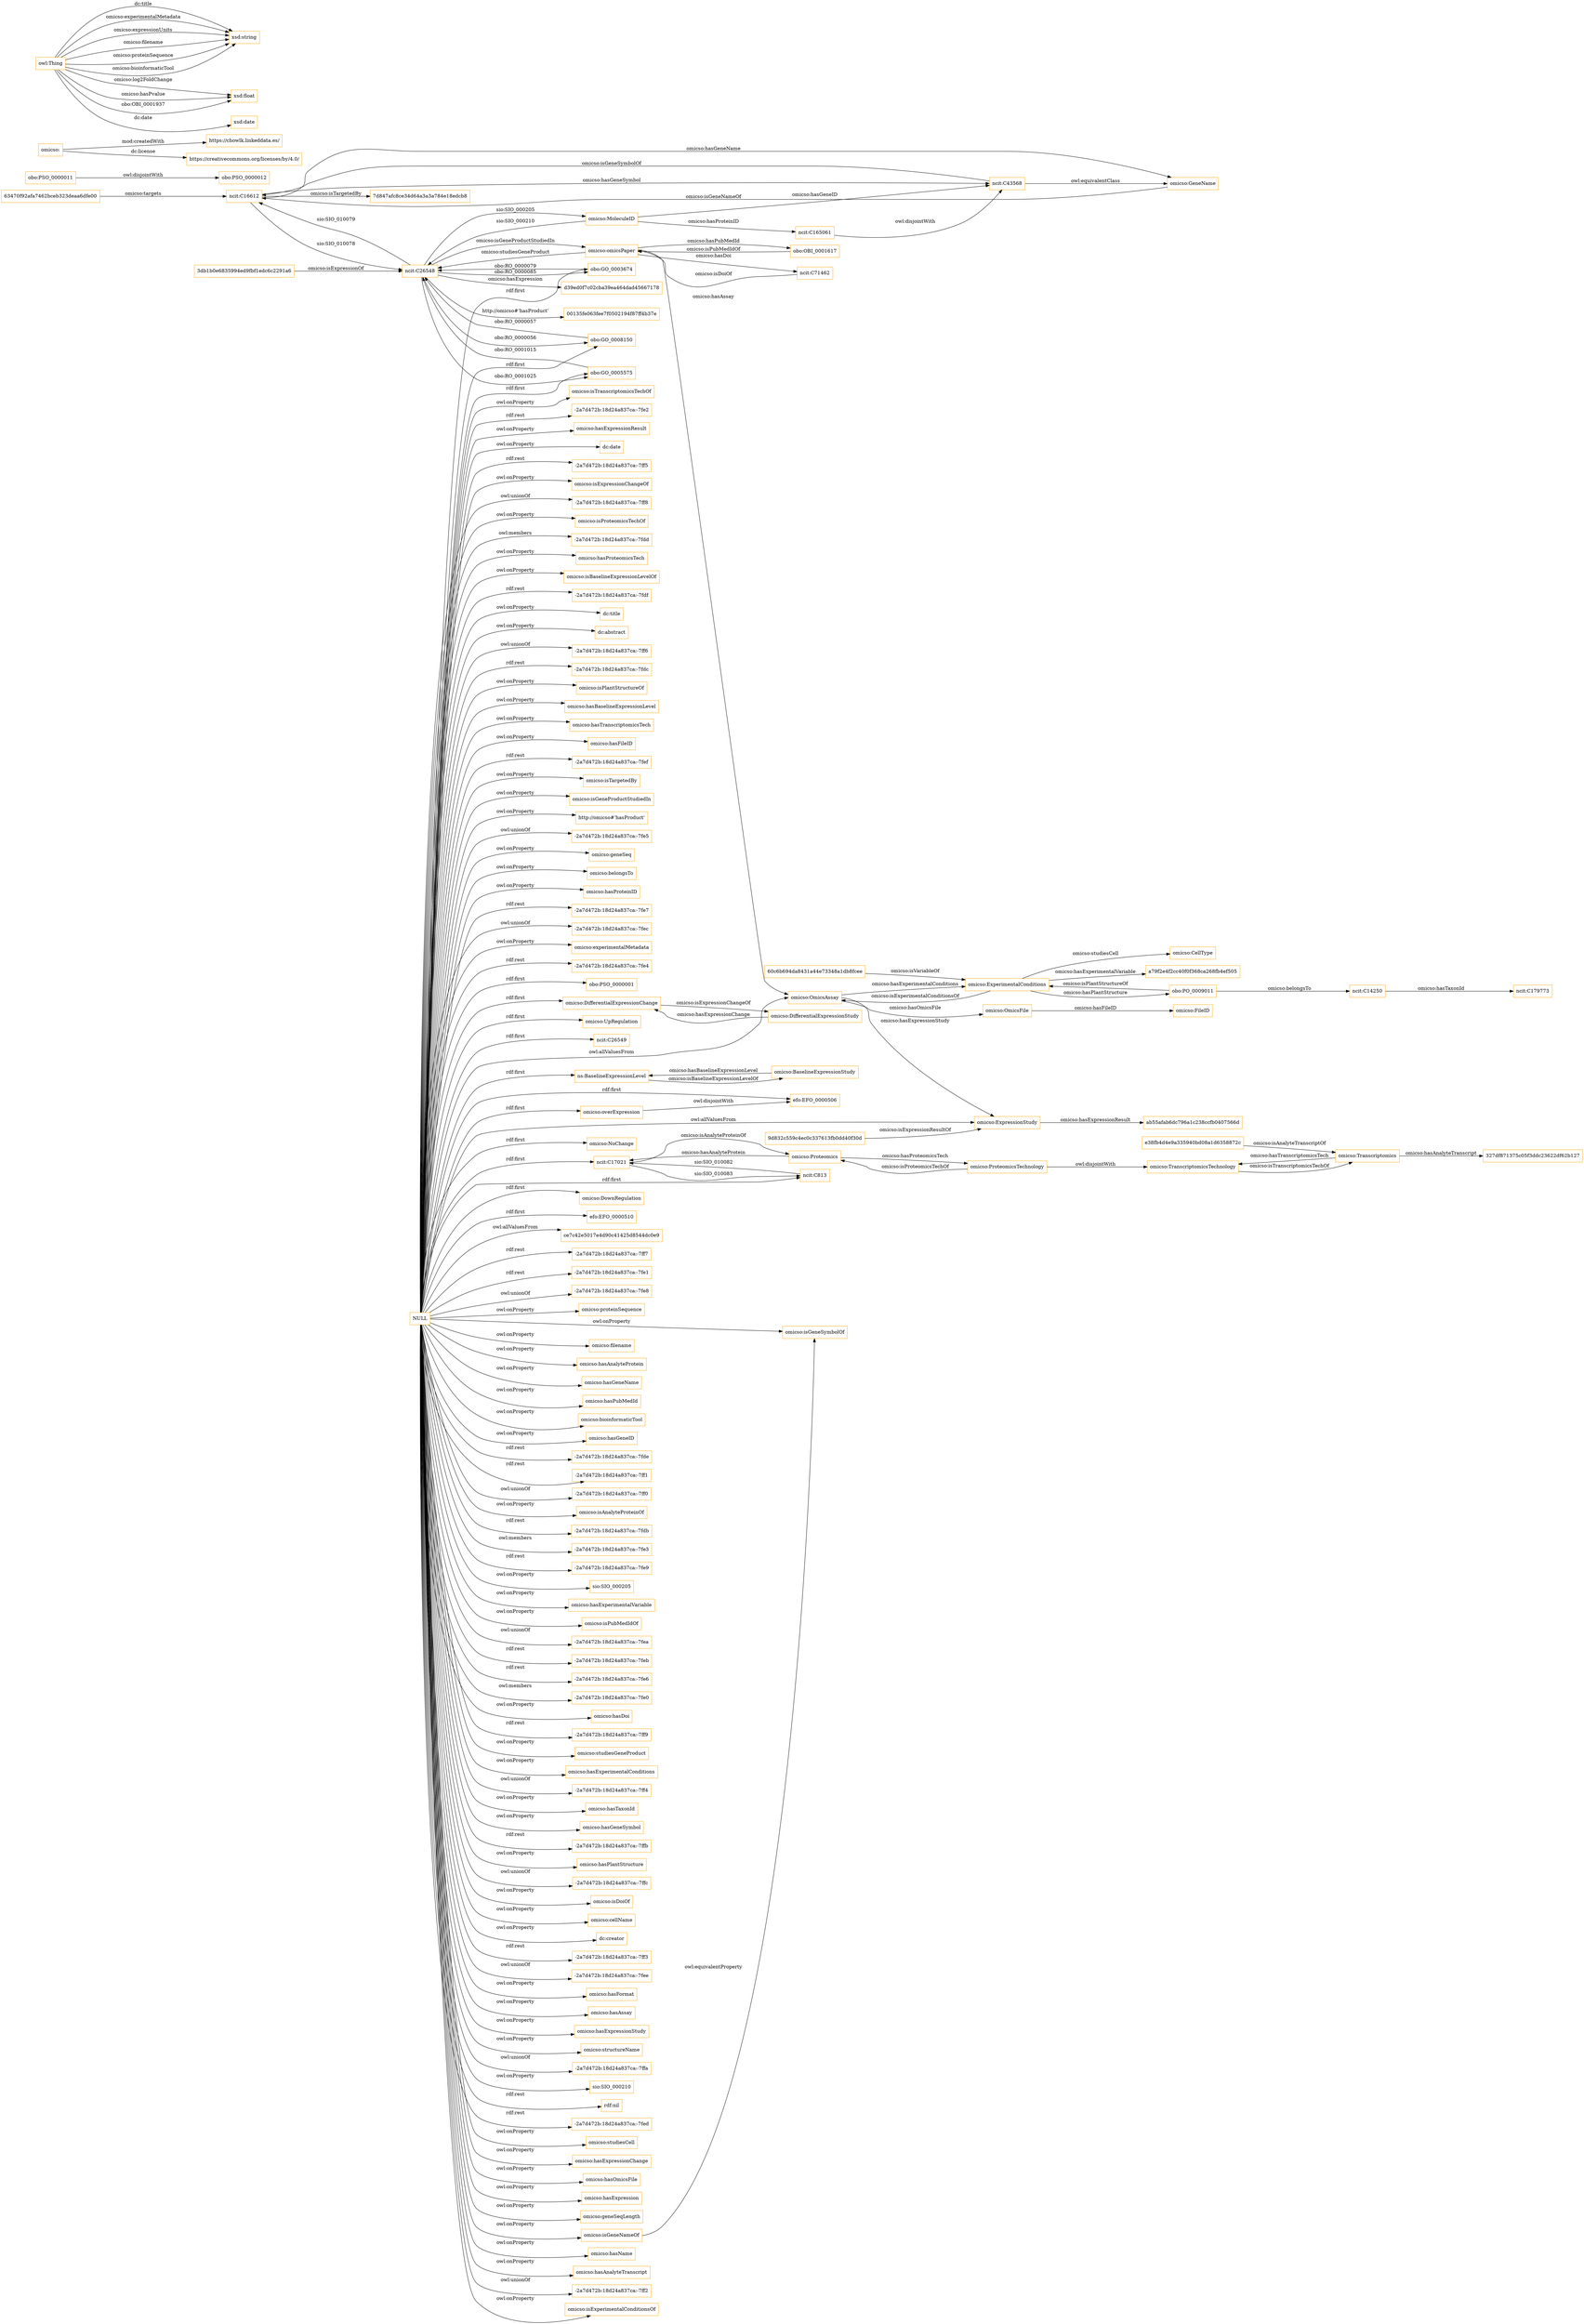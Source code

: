 digraph ar2dtool_diagram { 
rankdir=LR;
size="1501"
node [shape = rectangle, color="orange"]; "63470f92afa7462bceb323deaa6dfe00" "ncit:C165061" "omicso:ExperimentalConditions" "9d832c559c4ec0c337613fb0dd40f30d" "omicso:Proteomics" "obo:PSO_0000012" "obo:PSO_0000001" "obo:GO_0008150" "omicso:DifferentialExpressionChange" "omicso:UpRegulation" "ncit:C26549" "ncit:C43568" "ncit:C179773" "obo:PO_0009011" "omicso:MoleculeID" "omicso:FileID" "omicso:Transcriptomics" "omicso:DifferentialExpressionStudy" "omicso:ExpressionStudy" "ns:BaselineExpressionLevel" "ncit:C17021" "omicso:OmicsFile" "efo:EFO_0000506" "omicso:CellType" "7d847afc8ce34d64a3a3a784e18edcb8" "3db1b0e6835994ed9fbf1edc6c2291a6" "obo:PSO_0000011" "obo:OBI_0001617" "omicso:overExpression" "ncit:C16612" "omicso:ProteomicsTechnology" "e38fb4d4e9a335940bd08a1d6358872c" "omicso:NoChange" "obo:GO_0005575" "omicso:GeneName" "ncit:C14250" "omicso:omicsPaper" "60c6b694da8431a44e73348a1db8fcee" "ncit:C71462" "327df871375c05f3ddc23622df62b127" "ab55afab6dc796a1c238ccfb0407566d" "ncit:C813" "d39ed0f7c02cba39ea464dad45667178" "omicso:OmicsAssay" "omicso:DownRegulation" "obo:GO_0003674" "omicso:BaselineExpressionStudy" "omicso:TranscriptomicsTechnology" "a79f2e4f2cc40f0f368ca268fb4ef505" "00135fe063fee7f0502194f87ff4b37e" "efo:EFO_0000510" "ce7c42e5017e4d90c41425d8544dc0e9" "ncit:C26548" ; /*classes style*/
	"ncit:C165061" -> "ncit:C43568" [ label = "owl:disjointWith" ];
	"ncit:C43568" -> "omicso:GeneName" [ label = "owl:equivalentClass" ];
	"omicso:" -> "https://chowlk.linkeddata.es/" [ label = "mod:createdWith" ];
	"omicso:" -> "https://creativecommons.org/licenses/by/4.0/" [ label = "dc:license" ];
	"omicso:overExpression" -> "efo:EFO_0000506" [ label = "owl:disjointWith" ];
	"NULL" -> "-2a7d472b:18d24a837ca:-7ff7" [ label = "rdf:rest" ];
	"NULL" -> "-2a7d472b:18d24a837ca:-7fe1" [ label = "rdf:rest" ];
	"NULL" -> "obo:GO_0003674" [ label = "rdf:first" ];
	"NULL" -> "-2a7d472b:18d24a837ca:-7fe8" [ label = "owl:unionOf" ];
	"NULL" -> "omicso:proteinSequence" [ label = "owl:onProperty" ];
	"NULL" -> "omicso:isGeneSymbolOf" [ label = "owl:onProperty" ];
	"NULL" -> "omicso:filename" [ label = "owl:onProperty" ];
	"NULL" -> "omicso:hasAnalyteProtein" [ label = "owl:onProperty" ];
	"NULL" -> "omicso:hasGeneName" [ label = "owl:onProperty" ];
	"NULL" -> "omicso:hasPubMedId" [ label = "owl:onProperty" ];
	"NULL" -> "omicso:bioinformaticTool" [ label = "owl:onProperty" ];
	"NULL" -> "omicso:hasGeneID" [ label = "owl:onProperty" ];
	"NULL" -> "-2a7d472b:18d24a837ca:-7fde" [ label = "rdf:rest" ];
	"NULL" -> "omicso:ExpressionStudy" [ label = "owl:allValuesFrom" ];
	"NULL" -> "-2a7d472b:18d24a837ca:-7ff1" [ label = "rdf:rest" ];
	"NULL" -> "efo:EFO_0000510" [ label = "rdf:first" ];
	"NULL" -> "ncit:C17021" [ label = "rdf:first" ];
	"NULL" -> "-2a7d472b:18d24a837ca:-7ff0" [ label = "owl:unionOf" ];
	"NULL" -> "omicso:isAnalyteProteinOf" [ label = "owl:onProperty" ];
	"NULL" -> "-2a7d472b:18d24a837ca:-7fdb" [ label = "rdf:rest" ];
	"NULL" -> "-2a7d472b:18d24a837ca:-7fe3" [ label = "owl:members" ];
	"NULL" -> "ncit:C813" [ label = "rdf:first" ];
	"NULL" -> "-2a7d472b:18d24a837ca:-7fe9" [ label = "rdf:rest" ];
	"NULL" -> "sio:SIO_000205" [ label = "owl:onProperty" ];
	"NULL" -> "omicso:hasExperimentalVariable" [ label = "owl:onProperty" ];
	"NULL" -> "obo:GO_0008150" [ label = "rdf:first" ];
	"NULL" -> "omicso:isPubMedIdOf" [ label = "owl:onProperty" ];
	"NULL" -> "-2a7d472b:18d24a837ca:-7fea" [ label = "owl:unionOf" ];
	"NULL" -> "-2a7d472b:18d24a837ca:-7feb" [ label = "rdf:rest" ];
	"NULL" -> "-2a7d472b:18d24a837ca:-7fe6" [ label = "rdf:rest" ];
	"NULL" -> "-2a7d472b:18d24a837ca:-7fe0" [ label = "owl:members" ];
	"NULL" -> "omicso:hasDoi" [ label = "owl:onProperty" ];
	"NULL" -> "omicso:overExpression" [ label = "rdf:first" ];
	"NULL" -> "-2a7d472b:18d24a837ca:-7ff9" [ label = "rdf:rest" ];
	"NULL" -> "omicso:studiesGeneProduct" [ label = "owl:onProperty" ];
	"NULL" -> "omicso:hasExperimentalConditions" [ label = "owl:onProperty" ];
	"NULL" -> "-2a7d472b:18d24a837ca:-7ff4" [ label = "owl:unionOf" ];
	"NULL" -> "omicso:hasTaxonId" [ label = "owl:onProperty" ];
	"NULL" -> "omicso:hasGeneSymbol" [ label = "owl:onProperty" ];
	"NULL" -> "ce7c42e5017e4d90c41425d8544dc0e9" [ label = "owl:allValuesFrom" ];
	"NULL" -> "-2a7d472b:18d24a837ca:-7ffb" [ label = "rdf:rest" ];
	"NULL" -> "omicso:hasPlantStructure" [ label = "owl:onProperty" ];
	"NULL" -> "-2a7d472b:18d24a837ca:-7ffc" [ label = "owl:unionOf" ];
	"NULL" -> "omicso:isDoiOf" [ label = "owl:onProperty" ];
	"NULL" -> "omicso:cellName" [ label = "owl:onProperty" ];
	"NULL" -> "dc:creator" [ label = "owl:onProperty" ];
	"NULL" -> "-2a7d472b:18d24a837ca:-7ff3" [ label = "rdf:rest" ];
	"NULL" -> "-2a7d472b:18d24a837ca:-7fee" [ label = "owl:unionOf" ];
	"NULL" -> "omicso:hasFormat" [ label = "owl:onProperty" ];
	"NULL" -> "omicso:hasAssay" [ label = "owl:onProperty" ];
	"NULL" -> "omicso:hasExpressionStudy" [ label = "owl:onProperty" ];
	"NULL" -> "omicso:structureName" [ label = "owl:onProperty" ];
	"NULL" -> "-2a7d472b:18d24a837ca:-7ffa" [ label = "owl:unionOf" ];
	"NULL" -> "sio:SIO_000210" [ label = "owl:onProperty" ];
	"NULL" -> "rdf:nil" [ label = "rdf:rest" ];
	"NULL" -> "-2a7d472b:18d24a837ca:-7fed" [ label = "rdf:rest" ];
	"NULL" -> "obo:GO_0005575" [ label = "rdf:first" ];
	"NULL" -> "omicso:studiesCell" [ label = "owl:onProperty" ];
	"NULL" -> "omicso:hasExpressionChange" [ label = "owl:onProperty" ];
	"NULL" -> "omicso:hasOmicsFile" [ label = "owl:onProperty" ];
	"NULL" -> "omicso:hasExpression" [ label = "owl:onProperty" ];
	"NULL" -> "omicso:DownRegulation" [ label = "rdf:first" ];
	"NULL" -> "omicso:geneSeqLength" [ label = "owl:onProperty" ];
	"NULL" -> "omicso:DifferentialExpressionChange" [ label = "rdf:first" ];
	"NULL" -> "omicso:isGeneNameOf" [ label = "owl:onProperty" ];
	"NULL" -> "omicso:hasName" [ label = "owl:onProperty" ];
	"NULL" -> "omicso:hasAnalyteTranscript" [ label = "owl:onProperty" ];
	"NULL" -> "-2a7d472b:18d24a837ca:-7ff2" [ label = "owl:unionOf" ];
	"NULL" -> "omicso:isExperimentalConditionsOf" [ label = "owl:onProperty" ];
	"NULL" -> "omicso:isTranscriptomicsTechOf" [ label = "owl:onProperty" ];
	"NULL" -> "-2a7d472b:18d24a837ca:-7fe2" [ label = "rdf:rest" ];
	"NULL" -> "omicso:hasExpressionResult" [ label = "owl:onProperty" ];
	"NULL" -> "dc:date" [ label = "owl:onProperty" ];
	"NULL" -> "-2a7d472b:18d24a837ca:-7ff5" [ label = "rdf:rest" ];
	"NULL" -> "omicso:isExpressionChangeOf" [ label = "owl:onProperty" ];
	"NULL" -> "-2a7d472b:18d24a837ca:-7ff8" [ label = "owl:unionOf" ];
	"NULL" -> "omicso:isProteomicsTechOf" [ label = "owl:onProperty" ];
	"NULL" -> "-2a7d472b:18d24a837ca:-7fdd" [ label = "owl:members" ];
	"NULL" -> "omicso:hasProteomicsTech" [ label = "owl:onProperty" ];
	"NULL" -> "ns:BaselineExpressionLevel" [ label = "rdf:first" ];
	"NULL" -> "omicso:NoChange" [ label = "rdf:first" ];
	"NULL" -> "omicso:isBaselineExpressionLevelOf" [ label = "owl:onProperty" ];
	"NULL" -> "-2a7d472b:18d24a837ca:-7fdf" [ label = "rdf:rest" ];
	"NULL" -> "dc:title" [ label = "owl:onProperty" ];
	"NULL" -> "dc:abstract" [ label = "owl:onProperty" ];
	"NULL" -> "obo:PSO_0000001" [ label = "rdf:first" ];
	"NULL" -> "-2a7d472b:18d24a837ca:-7ff6" [ label = "owl:unionOf" ];
	"NULL" -> "ncit:C26549" [ label = "rdf:first" ];
	"NULL" -> "-2a7d472b:18d24a837ca:-7fdc" [ label = "rdf:rest" ];
	"NULL" -> "omicso:isPlantStructureOf" [ label = "owl:onProperty" ];
	"NULL" -> "omicso:hasBaselineExpressionLevel" [ label = "owl:onProperty" ];
	"NULL" -> "omicso:hasTranscriptomicsTech" [ label = "owl:onProperty" ];
	"NULL" -> "omicso:hasFileID" [ label = "owl:onProperty" ];
	"NULL" -> "-2a7d472b:18d24a837ca:-7fef" [ label = "rdf:rest" ];
	"NULL" -> "omicso:isTargetedBy" [ label = "owl:onProperty" ];
	"NULL" -> "omicso:isGeneProductStudiedIn" [ label = "owl:onProperty" ];
	"NULL" -> "http://omicso#'hasProduct'" [ label = "owl:onProperty" ];
	"NULL" -> "-2a7d472b:18d24a837ca:-7fe5" [ label = "owl:unionOf" ];
	"NULL" -> "omicso:geneSeq" [ label = "owl:onProperty" ];
	"NULL" -> "omicso:belongsTo" [ label = "owl:onProperty" ];
	"NULL" -> "efo:EFO_0000506" [ label = "rdf:first" ];
	"NULL" -> "omicso:hasProteinID" [ label = "owl:onProperty" ];
	"NULL" -> "-2a7d472b:18d24a837ca:-7fe7" [ label = "rdf:rest" ];
	"NULL" -> "omicso:UpRegulation" [ label = "rdf:first" ];
	"NULL" -> "-2a7d472b:18d24a837ca:-7fec" [ label = "owl:unionOf" ];
	"NULL" -> "omicso:experimentalMetadata" [ label = "owl:onProperty" ];
	"NULL" -> "-2a7d472b:18d24a837ca:-7fe4" [ label = "rdf:rest" ];
	"NULL" -> "omicso:OmicsAssay" [ label = "owl:allValuesFrom" ];
	"omicso:isGeneNameOf" -> "omicso:isGeneSymbolOf" [ label = "owl:equivalentProperty" ];
	"omicso:ProteomicsTechnology" -> "omicso:TranscriptomicsTechnology" [ label = "owl:disjointWith" ];
	"obo:PSO_0000011" -> "obo:PSO_0000012" [ label = "owl:disjointWith" ];
	"omicso:ExperimentalConditions" -> "a79f2e4f2cc40f0f368ca268fb4ef505" [ label = "omicso:hasExperimentalVariable" ];
	"owl:Thing" -> "xsd:string" [ label = "dc:title" ];
	"omicso:Proteomics" -> "omicso:ProteomicsTechnology" [ label = "omicso:hasProteomicsTech" ];
	"omicso:MoleculeID" -> "ncit:C165061" [ label = "omicso:hasProteinID" ];
	"omicso:DifferentialExpressionChange" -> "omicso:DifferentialExpressionStudy" [ label = "omicso:isExpressionChangeOf" ];
	"ncit:C17021" -> "omicso:Proteomics" [ label = "omicso:isAnalyteProteinOf" ];
	"omicso:DifferentialExpressionStudy" -> "omicso:DifferentialExpressionChange" [ label = "omicso:hasExpressionChange" ];
	"omicso:omicsPaper" -> "obo:OBI_0001617" [ label = "omicso:hasPubMedId" ];
	"owl:Thing" -> "xsd:string" [ label = "omicso:experimentalMetadata" ];
	"owl:Thing" -> "xsd:float" [ label = "omicso:log2FoldChange" ];
	"obo:PO_0009011" -> "omicso:ExperimentalConditions" [ label = "omicso:isPlantStructureOf" ];
	"ncit:C14250" -> "ncit:C179773" [ label = "omicso:hasTaxonId" ];
	"omicso:OmicsAssay" -> "omicso:OmicsFile" [ label = "omicso:hasOmicsFile" ];
	"owl:Thing" -> "xsd:date" [ label = "dc:date" ];
	"owl:Thing" -> "xsd:string" [ label = "omicso:expressionUnits" ];
	"omicso:BaselineExpressionStudy" -> "ns:BaselineExpressionLevel" [ label = "omicso:hasBaselineExpressionLevel" ];
	"owl:Thing" -> "xsd:float" [ label = "omicso:hasPvalue" ];
	"omicso:MoleculeID" -> "ncit:C26548" [ label = "sio:SIO_000210" ];
	"ncit:C16612" -> "ncit:C43568" [ label = "omicso:hasGeneSymbol" ];
	"owl:Thing" -> "xsd:string" [ label = "omicso:filename" ];
	"omicso:TranscriptomicsTechnology" -> "omicso:Transcriptomics" [ label = "omicso:isTranscriptomicsTechOf" ];
	"omicso:Transcriptomics" -> "omicso:TranscriptomicsTechnology" [ label = "omicso:hasTranscriptomicsTech" ];
	"obo:GO_0008150" -> "ncit:C26548" [ label = "obo:RO_0000057" ];
	"ncit:C26548" -> "obo:GO_0005575" [ label = "obo:RO_0001025" ];
	"omicso:omicsPaper" -> "ncit:C26548" [ label = "omicso:studiesGeneProduct" ];
	"owl:Thing" -> "xsd:string" [ label = "omicso:proteinSequence" ];
	"omicso:ProteomicsTechnology" -> "omicso:Proteomics" [ label = "omicso:isProteomicsTechOf" ];
	"owl:Thing" -> "xsd:string" [ label = "omicso:bioinformaticTool" ];
	"ncit:C813" -> "ncit:C17021" [ label = "sio:SIO_010082" ];
	"ncit:C17021" -> "ncit:C813" [ label = "sio:SIO_010083" ];
	"ncit:C26548" -> "00135fe063fee7f0502194f87ff4b37e" [ label = "http://omicso#'hasProduct'" ];
	"ncit:C26548" -> "omicso:MoleculeID" [ label = "sio:SIO_000205" ];
	"omicso:OmicsAssay" -> "omicso:ExpressionStudy" [ label = "omicso:hasExpressionStudy" ];
	"obo:PO_0009011" -> "ncit:C14250" [ label = "omicso:belongsTo" ];
	"ncit:C16612" -> "omicso:GeneName" [ label = "omicso:hasGeneName" ];
	"omicso:OmicsFile" -> "omicso:FileID" [ label = "omicso:hasFileID" ];
	"ns:BaselineExpressionLevel" -> "omicso:BaselineExpressionStudy" [ label = "omicso:isBaselineExpressionLevelOf" ];
	"omicso:omicsPaper" -> "omicso:OmicsAssay" [ label = "omicso:hasAssay" ];
	"ncit:C26548" -> "obo:GO_0008150" [ label = "obo:RO_0000056" ];
	"3db1b0e6835994ed9fbf1edc6c2291a6" -> "ncit:C26548" [ label = "omicso:isExpressionOf" ];
	"ncit:C26548" -> "ncit:C16612" [ label = "sio:SIO_010079" ];
	"ncit:C71462" -> "omicso:omicsPaper" [ label = "omicso:isDoiOf" ];
	"ncit:C16612" -> "ncit:C26548" [ label = "sio:SIO_010078" ];
	"ncit:C26548" -> "d39ed0f7c02cba39ea464dad45667178" [ label = "omicso:hasExpression" ];
	"60c6b694da8431a44e73348a1db8fcee" -> "omicso:ExperimentalConditions" [ label = "omicso:isVariableOf" ];
	"obo:GO_0005575" -> "ncit:C26548" [ label = "obo:RO_0001015" ];
	"e38fb4d4e9a335940bd08a1d6358872c" -> "omicso:Transcriptomics" [ label = "omicso:isAnalyteTranscriptOf" ];
	"omicso:ExperimentalConditions" -> "omicso:CellType" [ label = "omicso:studiesCell" ];
	"omicso:ExperimentalConditions" -> "obo:PO_0009011" [ label = "omicso:hasPlantStructure" ];
	"ncit:C26548" -> "obo:GO_0003674" [ label = "obo:RO_0000085" ];
	"omicso:Proteomics" -> "ncit:C17021" [ label = "omicso:hasAnalyteProtein" ];
	"omicso:OmicsAssay" -> "omicso:ExperimentalConditions" [ label = "omicso:hasExperimentalConditions" ];
	"omicso:GeneName" -> "ncit:C16612" [ label = "omicso:isGeneNameOf" ];
	"ncit:C43568" -> "ncit:C16612" [ label = "omicso:isGeneSymbolOf" ];
	"omicso:Transcriptomics" -> "327df871375c05f3ddc23622df62b127" [ label = "omicso:hasAnalyteTranscript" ];
	"9d832c559c4ec0c337613fb0dd40f30d" -> "omicso:ExpressionStudy" [ label = "omicso:isExpressionResultOf" ];
	"omicso:ExperimentalConditions" -> "omicso:OmicsAssay" [ label = "omicso:isExperimentalConditionsOf" ];
	"obo:OBI_0001617" -> "omicso:omicsPaper" [ label = "omicso:isPubMedIdOf" ];
	"omicso:omicsPaper" -> "ncit:C71462" [ label = "omicso:hasDoi" ];
	"ncit:C26548" -> "omicso:omicsPaper" [ label = "omicso:isGeneProductStudiedIn" ];
	"omicso:ExpressionStudy" -> "ab55afab6dc796a1c238ccfb0407566d" [ label = "omicso:hasExpressionResult" ];
	"owl:Thing" -> "xsd:float" [ label = "obo:OBI_0001937" ];
	"obo:GO_0003674" -> "ncit:C26548" [ label = "obo:RO_0000079" ];
	"63470f92afa7462bceb323deaa6dfe00" -> "ncit:C16612" [ label = "omicso:targets" ];
	"ncit:C16612" -> "7d847afc8ce34d64a3a3a784e18edcb8" [ label = "omicso:isTargetedBy" ];
	"omicso:MoleculeID" -> "ncit:C43568" [ label = "omicso:hasGeneID" ];

}
